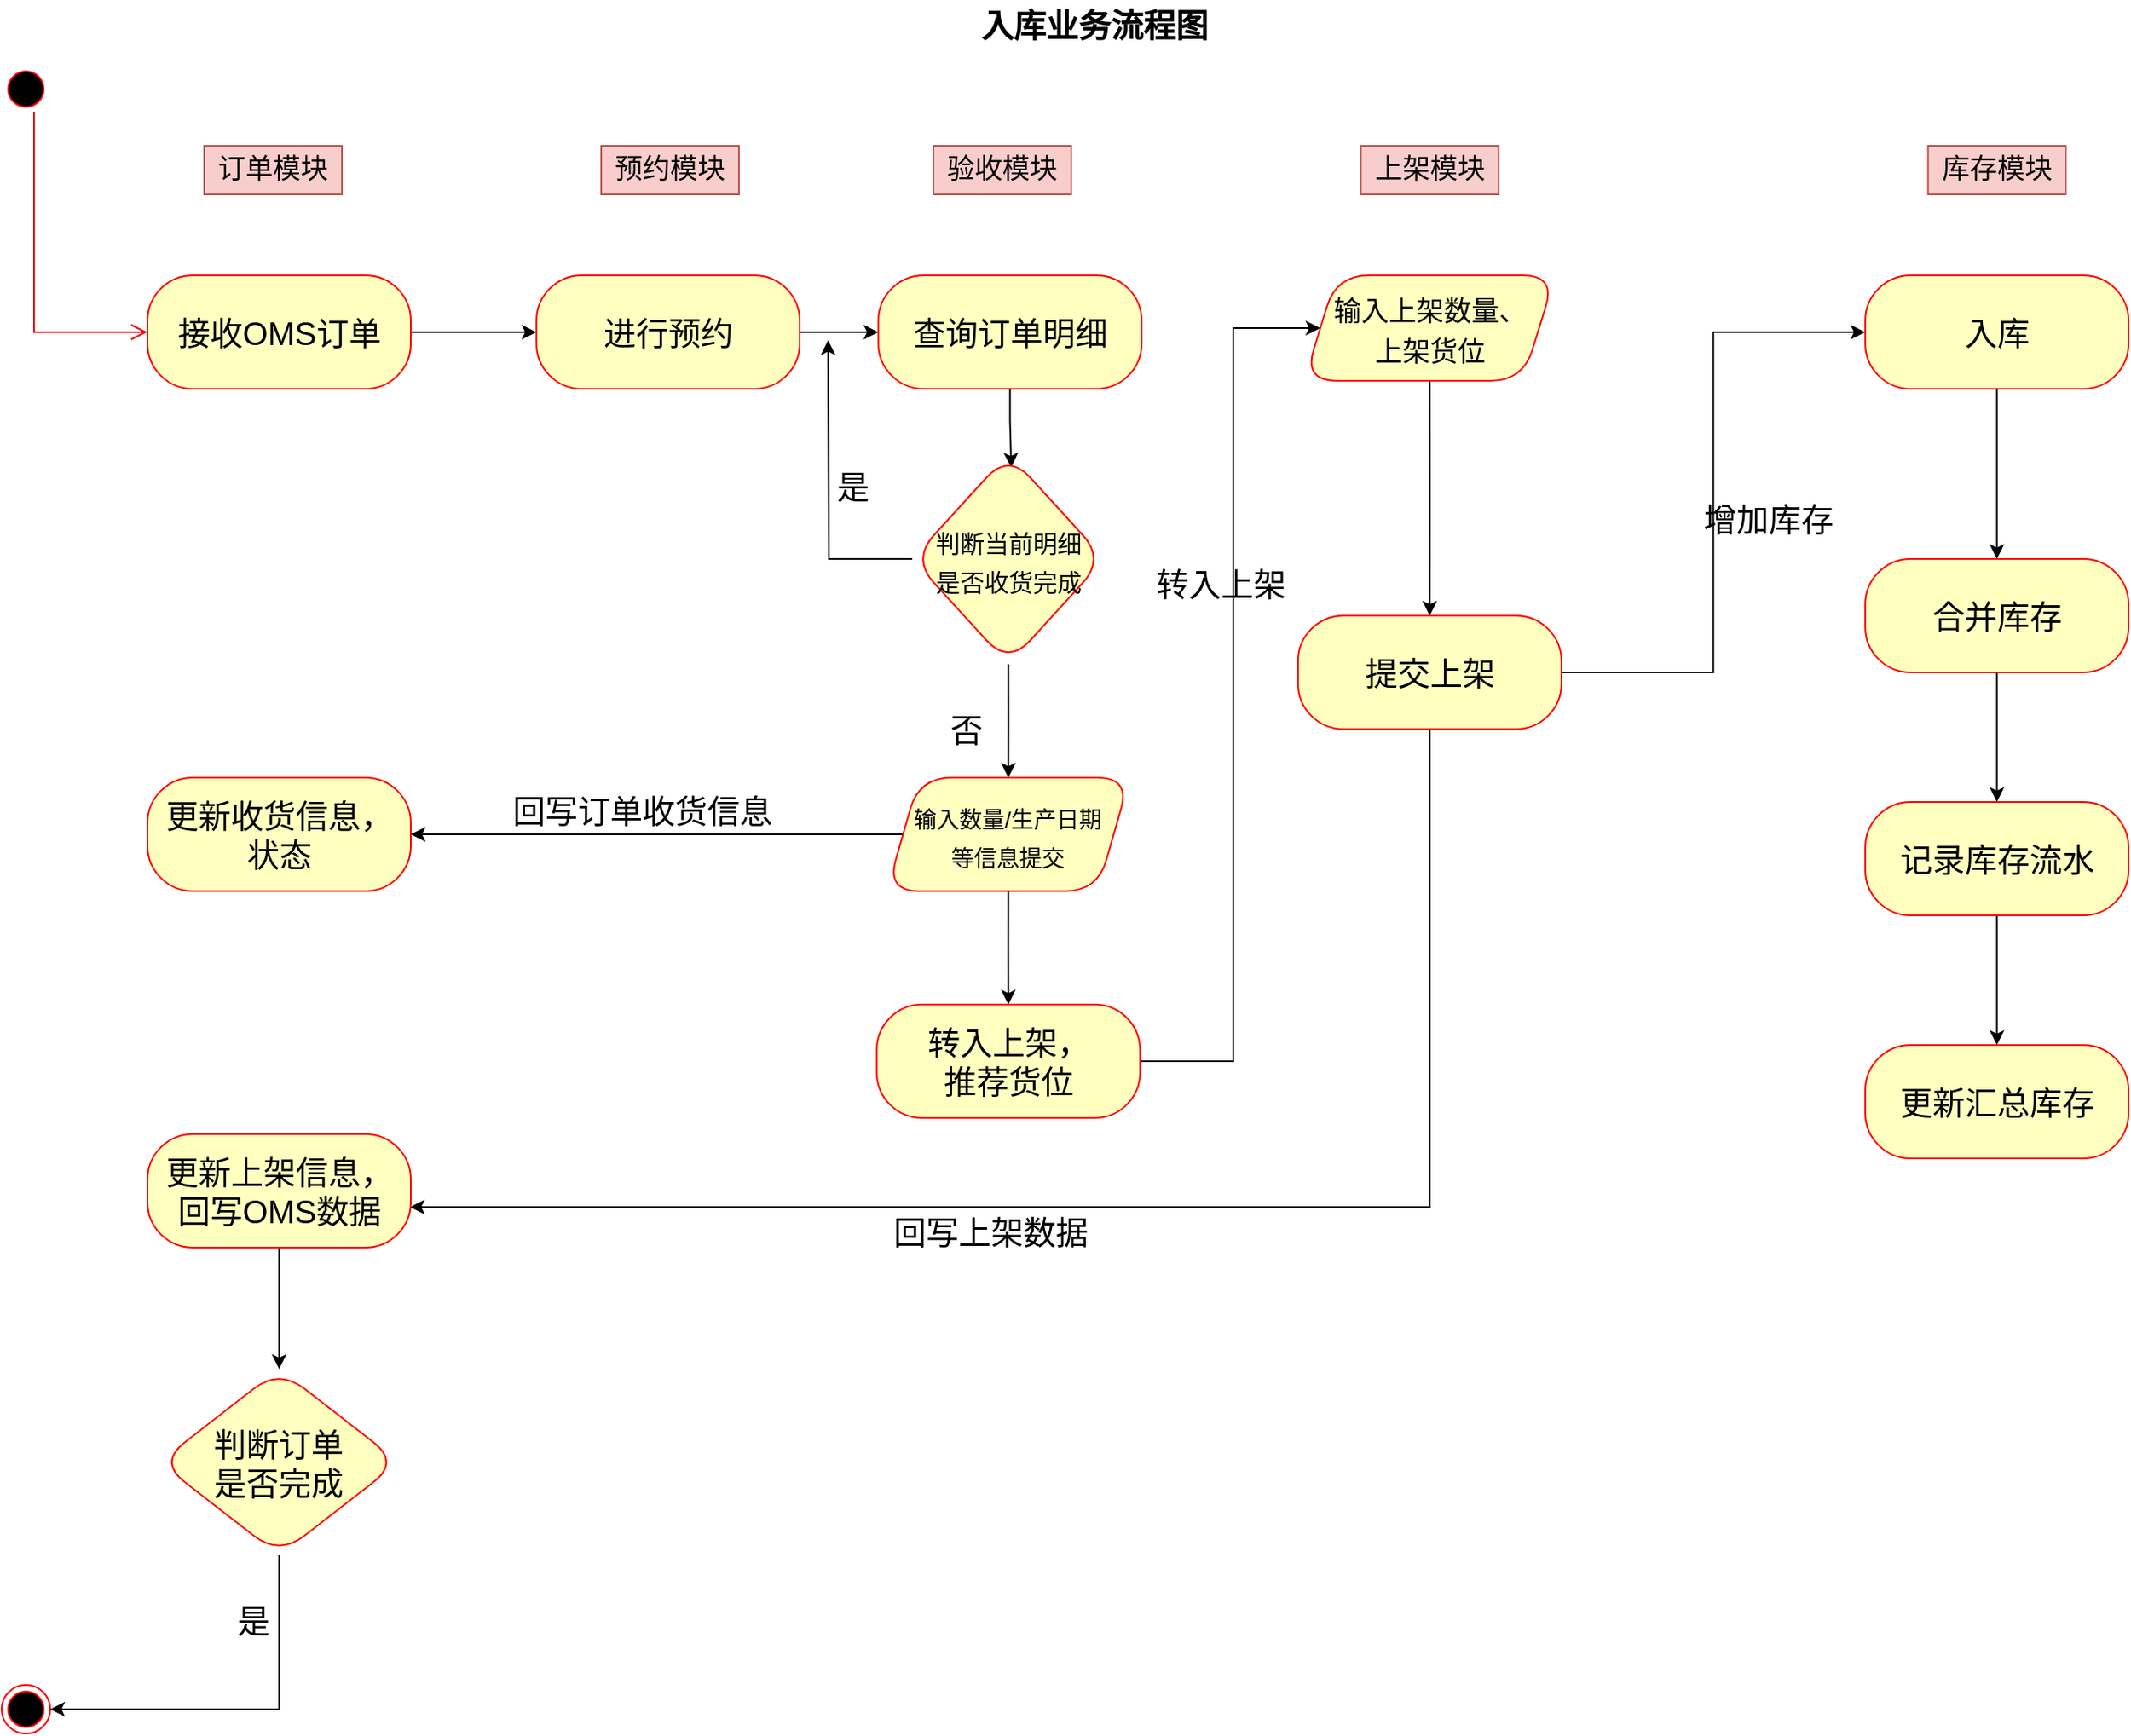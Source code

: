 <mxfile version="15.9.4" type="github">
  <diagram id="fIiXSZL2rTSmxZ8gm_aO" name="Page-1">
    <mxGraphModel dx="1713" dy="1129" grid="1" gridSize="10" guides="1" tooltips="1" connect="1" arrows="1" fold="1" page="1" pageScale="1" pageWidth="827" pageHeight="1169" math="0" shadow="0">
      <root>
        <mxCell id="0" />
        <mxCell id="1" parent="0" />
        <mxCell id="EC653Ei61_t5FoVVHQ31-1" value="入库业务流程图" style="text;html=1;strokeColor=none;fillColor=none;align=center;verticalAlign=middle;whiteSpace=wrap;rounded=0;fontSize=20;fontStyle=1" vertex="1" parent="1">
          <mxGeometry x="630" y="20" width="169" height="30" as="geometry" />
        </mxCell>
        <mxCell id="EC653Ei61_t5FoVVHQ31-3" value="" style="ellipse;html=1;shape=startState;fillColor=#000000;strokeColor=#ff0000;fontSize=20;" vertex="1" parent="1">
          <mxGeometry x="40" y="60" width="30" height="30" as="geometry" />
        </mxCell>
        <mxCell id="EC653Ei61_t5FoVVHQ31-4" value="" style="edgeStyle=orthogonalEdgeStyle;html=1;verticalAlign=bottom;endArrow=open;endSize=8;strokeColor=#ff0000;rounded=0;fontSize=20;entryX=0;entryY=0.5;entryDx=0;entryDy=0;" edge="1" source="EC653Ei61_t5FoVVHQ31-3" parent="1" target="EC653Ei61_t5FoVVHQ31-9">
          <mxGeometry relative="1" as="geometry">
            <mxPoint x="85" y="220" as="targetPoint" />
            <Array as="points">
              <mxPoint x="60" y="225" />
            </Array>
          </mxGeometry>
        </mxCell>
        <mxCell id="EC653Ei61_t5FoVVHQ31-12" value="" style="edgeStyle=orthogonalEdgeStyle;rounded=0;orthogonalLoop=1;jettySize=auto;html=1;fontSize=20;" edge="1" parent="1" source="EC653Ei61_t5FoVVHQ31-9" target="EC653Ei61_t5FoVVHQ31-11">
          <mxGeometry relative="1" as="geometry" />
        </mxCell>
        <mxCell id="EC653Ei61_t5FoVVHQ31-9" value="&lt;font style=&quot;font-size: 20px&quot;&gt;接收OMS订单&lt;/font&gt;" style="rounded=1;whiteSpace=wrap;html=1;arcSize=40;fontColor=#000000;fillColor=#ffffc0;strokeColor=#ff0000;fontSize=20;" vertex="1" parent="1">
          <mxGeometry x="130" y="190" width="162.5" height="70" as="geometry" />
        </mxCell>
        <mxCell id="EC653Ei61_t5FoVVHQ31-14" value="" style="edgeStyle=orthogonalEdgeStyle;rounded=0;orthogonalLoop=1;jettySize=auto;html=1;fontSize=20;" edge="1" parent="1" source="EC653Ei61_t5FoVVHQ31-11" target="EC653Ei61_t5FoVVHQ31-13">
          <mxGeometry relative="1" as="geometry" />
        </mxCell>
        <mxCell id="EC653Ei61_t5FoVVHQ31-11" value="&lt;font style=&quot;font-size: 20px&quot;&gt;进行预约&lt;/font&gt;" style="rounded=1;whiteSpace=wrap;html=1;arcSize=40;fontColor=#000000;fillColor=#ffffc0;strokeColor=#ff0000;fontSize=20;" vertex="1" parent="1">
          <mxGeometry x="370" y="190" width="162.5" height="70" as="geometry" />
        </mxCell>
        <mxCell id="EC653Ei61_t5FoVVHQ31-22" value="" style="edgeStyle=orthogonalEdgeStyle;rounded=0;orthogonalLoop=1;jettySize=auto;html=1;fontSize=20;fontColor=none;entryX=0.515;entryY=0.065;entryDx=0;entryDy=0;entryPerimeter=0;" edge="1" parent="1" source="EC653Ei61_t5FoVVHQ31-13" target="EC653Ei61_t5FoVVHQ31-21">
          <mxGeometry relative="1" as="geometry" />
        </mxCell>
        <mxCell id="EC653Ei61_t5FoVVHQ31-13" value="&lt;font style=&quot;font-size: 20px&quot;&gt;查询订单明细&lt;/font&gt;" style="rounded=1;whiteSpace=wrap;html=1;arcSize=40;fontColor=#000000;fillColor=#ffffc0;strokeColor=#ff0000;fontSize=20;" vertex="1" parent="1">
          <mxGeometry x="581" y="190" width="162.5" height="70" as="geometry" />
        </mxCell>
        <mxCell id="EC653Ei61_t5FoVVHQ31-15" value="" style="ellipse;html=1;shape=endState;fillColor=#000000;strokeColor=#ff0000;fontSize=20;" vertex="1" parent="1">
          <mxGeometry x="40" y="1060" width="30" height="30" as="geometry" />
        </mxCell>
        <mxCell id="EC653Ei61_t5FoVVHQ31-23" style="edgeStyle=orthogonalEdgeStyle;rounded=0;orthogonalLoop=1;jettySize=auto;html=1;fontSize=13;fontColor=none;exitX=0.5;exitY=1;exitDx=0;exitDy=0;entryX=0.5;entryY=0;entryDx=0;entryDy=0;" edge="1" parent="1" source="EC653Ei61_t5FoVVHQ31-21" target="EC653Ei61_t5FoVVHQ31-57">
          <mxGeometry relative="1" as="geometry">
            <mxPoint x="661.25" y="500" as="targetPoint" />
          </mxGeometry>
        </mxCell>
        <mxCell id="EC653Ei61_t5FoVVHQ31-25" style="edgeStyle=orthogonalEdgeStyle;rounded=0;orthogonalLoop=1;jettySize=auto;html=1;fontSize=13;fontColor=none;" edge="1" parent="1" source="EC653Ei61_t5FoVVHQ31-21">
          <mxGeometry relative="1" as="geometry">
            <mxPoint x="550" y="230" as="targetPoint" />
          </mxGeometry>
        </mxCell>
        <mxCell id="EC653Ei61_t5FoVVHQ31-21" value="&lt;font style=&quot;font-size: 15px&quot;&gt;判断当前明细&lt;br&gt;是否收货完成&lt;/font&gt;" style="rhombus;whiteSpace=wrap;html=1;fontSize=20;fillColor=#ffffc0;strokeColor=#ff0000;fontColor=#000000;rounded=1;arcSize=40;" vertex="1" parent="1">
          <mxGeometry x="601.88" y="300" width="118.75" height="130" as="geometry" />
        </mxCell>
        <mxCell id="EC653Ei61_t5FoVVHQ31-24" value="&lt;font style=&quot;font-size: 20px&quot;&gt;否&lt;/font&gt;" style="text;html=1;align=center;verticalAlign=middle;resizable=0;points=[];autosize=1;strokeColor=none;fillColor=none;fontSize=13;fontColor=none;" vertex="1" parent="1">
          <mxGeometry x="615" y="460" width="40" height="20" as="geometry" />
        </mxCell>
        <mxCell id="EC653Ei61_t5FoVVHQ31-26" value="&lt;font style=&quot;font-size: 20px&quot;&gt;是&lt;/font&gt;" style="text;html=1;align=center;verticalAlign=middle;resizable=0;points=[];autosize=1;strokeColor=none;fillColor=none;fontSize=13;fontColor=none;" vertex="1" parent="1">
          <mxGeometry x="545" y="310" width="40" height="20" as="geometry" />
        </mxCell>
        <mxCell id="EC653Ei61_t5FoVVHQ31-34" style="edgeStyle=orthogonalEdgeStyle;rounded=0;orthogonalLoop=1;jettySize=auto;html=1;fontSize=14;fontColor=none;entryX=0.5;entryY=0;entryDx=0;entryDy=0;exitX=0.5;exitY=1;exitDx=0;exitDy=0;" edge="1" parent="1" source="EC653Ei61_t5FoVVHQ31-57" target="EC653Ei61_t5FoVVHQ31-35">
          <mxGeometry relative="1" as="geometry">
            <mxPoint x="661.25" y="630" as="targetPoint" />
            <mxPoint x="661.3" y="570" as="sourcePoint" />
          </mxGeometry>
        </mxCell>
        <mxCell id="EC653Ei61_t5FoVVHQ31-39" style="edgeStyle=orthogonalEdgeStyle;rounded=0;orthogonalLoop=1;jettySize=auto;html=1;entryX=1;entryY=0.5;entryDx=0;entryDy=0;fontSize=14;fontColor=none;exitX=0;exitY=0.5;exitDx=0;exitDy=0;" edge="1" parent="1" source="EC653Ei61_t5FoVVHQ31-57" target="EC653Ei61_t5FoVVHQ31-36">
          <mxGeometry relative="1" as="geometry">
            <mxPoint x="580" y="535" as="sourcePoint" />
          </mxGeometry>
        </mxCell>
        <mxCell id="EC653Ei61_t5FoVVHQ31-41" style="edgeStyle=orthogonalEdgeStyle;rounded=0;orthogonalLoop=1;jettySize=auto;html=1;fontSize=14;fontColor=none;exitX=0.5;exitY=1;exitDx=0;exitDy=0;" edge="1" parent="1" source="EC653Ei61_t5FoVVHQ31-59">
          <mxGeometry relative="1" as="geometry">
            <mxPoint x="921.25" y="400" as="targetPoint" />
            <mxPoint x="921.3" y="260" as="sourcePoint" />
          </mxGeometry>
        </mxCell>
        <mxCell id="EC653Ei61_t5FoVVHQ31-31" value="&lt;font style=&quot;font-size: 20px&quot;&gt;转入上架&lt;/font&gt;" style="text;html=1;align=center;verticalAlign=middle;resizable=0;points=[];autosize=1;strokeColor=none;fillColor=none;fontSize=14;fontColor=none;" vertex="1" parent="1">
          <mxGeometry x="742" y="365" width="100" height="30" as="geometry" />
        </mxCell>
        <mxCell id="EC653Ei61_t5FoVVHQ31-60" style="edgeStyle=orthogonalEdgeStyle;rounded=0;orthogonalLoop=1;jettySize=auto;html=1;entryX=0;entryY=0.5;entryDx=0;entryDy=0;fontSize=14;fontColor=none;" edge="1" parent="1" source="EC653Ei61_t5FoVVHQ31-35" target="EC653Ei61_t5FoVVHQ31-59">
          <mxGeometry relative="1" as="geometry">
            <Array as="points">
              <mxPoint x="800" y="675" />
              <mxPoint x="800" y="223" />
            </Array>
          </mxGeometry>
        </mxCell>
        <mxCell id="EC653Ei61_t5FoVVHQ31-35" value="&lt;font style=&quot;font-size: 20px&quot;&gt;转入上架，&lt;br&gt;推荐货位&lt;/font&gt;" style="rounded=1;whiteSpace=wrap;html=1;arcSize=40;fontColor=#000000;fillColor=#ffffc0;strokeColor=#ff0000;fontSize=20;" vertex="1" parent="1">
          <mxGeometry x="580" y="640" width="162.5" height="70" as="geometry" />
        </mxCell>
        <mxCell id="EC653Ei61_t5FoVVHQ31-36" value="&lt;font style=&quot;font-size: 20px&quot;&gt;更新收货信息，&lt;br&gt;状态&lt;/font&gt;" style="rounded=1;whiteSpace=wrap;html=1;arcSize=40;fontColor=#000000;fillColor=#ffffc0;strokeColor=#ff0000;fontSize=20;" vertex="1" parent="1">
          <mxGeometry x="130" y="500" width="162.5" height="70" as="geometry" />
        </mxCell>
        <mxCell id="EC653Ei61_t5FoVVHQ31-40" value="&lt;font style=&quot;font-size: 20px&quot;&gt;回写订单收货信息&lt;/font&gt;" style="text;html=1;align=center;verticalAlign=middle;resizable=0;points=[];autosize=1;strokeColor=none;fillColor=none;fontSize=14;fontColor=none;" vertex="1" parent="1">
          <mxGeometry x="345" y="505" width="180" height="30" as="geometry" />
        </mxCell>
        <mxCell id="EC653Ei61_t5FoVVHQ31-43" style="edgeStyle=orthogonalEdgeStyle;rounded=0;orthogonalLoop=1;jettySize=auto;html=1;fontSize=14;fontColor=none;entryX=0;entryY=0.5;entryDx=0;entryDy=0;" edge="1" parent="1" source="EC653Ei61_t5FoVVHQ31-42" target="EC653Ei61_t5FoVVHQ31-44">
          <mxGeometry relative="1" as="geometry">
            <mxPoint x="1160" y="220" as="targetPoint" />
          </mxGeometry>
        </mxCell>
        <mxCell id="EC653Ei61_t5FoVVHQ31-45" style="edgeStyle=orthogonalEdgeStyle;rounded=0;orthogonalLoop=1;jettySize=auto;html=1;fontSize=14;fontColor=none;entryX=0.997;entryY=0.643;entryDx=0;entryDy=0;entryPerimeter=0;" edge="1" parent="1" source="EC653Ei61_t5FoVVHQ31-42" target="EC653Ei61_t5FoVVHQ31-46">
          <mxGeometry relative="1" as="geometry">
            <mxPoint x="970" y="770" as="targetPoint" />
            <Array as="points">
              <mxPoint x="921" y="765" />
            </Array>
          </mxGeometry>
        </mxCell>
        <mxCell id="EC653Ei61_t5FoVVHQ31-42" value="&lt;font&gt;&lt;font style=&quot;font-size: 20px&quot;&gt;提交上架&lt;/font&gt;&lt;br&gt;&lt;/font&gt;" style="rounded=1;whiteSpace=wrap;html=1;arcSize=40;fontColor=#000000;fillColor=#ffffc0;strokeColor=#ff0000;fontSize=20;" vertex="1" parent="1">
          <mxGeometry x="840" y="400" width="162.5" height="70" as="geometry" />
        </mxCell>
        <mxCell id="EC653Ei61_t5FoVVHQ31-82" value="" style="edgeStyle=orthogonalEdgeStyle;rounded=0;orthogonalLoop=1;jettySize=auto;html=1;fontSize=17;fontColor=none;entryX=0.5;entryY=0;entryDx=0;entryDy=0;" edge="1" parent="1" source="EC653Ei61_t5FoVVHQ31-44" target="EC653Ei61_t5FoVVHQ31-87">
          <mxGeometry relative="1" as="geometry">
            <mxPoint x="1281" y="350" as="targetPoint" />
          </mxGeometry>
        </mxCell>
        <mxCell id="EC653Ei61_t5FoVVHQ31-44" value="&lt;font&gt;&lt;font style=&quot;font-size: 20px&quot;&gt;入库&lt;/font&gt;&lt;br&gt;&lt;/font&gt;" style="rounded=1;whiteSpace=wrap;html=1;arcSize=40;fontColor=#000000;fillColor=#ffffc0;strokeColor=#ff0000;fontSize=20;" vertex="1" parent="1">
          <mxGeometry x="1190" y="190" width="162.5" height="70" as="geometry" />
        </mxCell>
        <mxCell id="EC653Ei61_t5FoVVHQ31-64" value="" style="edgeStyle=orthogonalEdgeStyle;rounded=0;orthogonalLoop=1;jettySize=auto;html=1;fontSize=14;fontColor=none;" edge="1" parent="1" source="EC653Ei61_t5FoVVHQ31-46" target="EC653Ei61_t5FoVVHQ31-63">
          <mxGeometry relative="1" as="geometry" />
        </mxCell>
        <mxCell id="EC653Ei61_t5FoVVHQ31-46" value="&lt;font style=&quot;font-size: 20px&quot;&gt;更新上架信息，&lt;br&gt;回写OMS数据&lt;br&gt;&lt;/font&gt;" style="rounded=1;whiteSpace=wrap;html=1;arcSize=40;fontColor=#000000;fillColor=#ffffc0;strokeColor=#ff0000;fontSize=20;" vertex="1" parent="1">
          <mxGeometry x="130" y="720" width="162.5" height="70" as="geometry" />
        </mxCell>
        <mxCell id="EC653Ei61_t5FoVVHQ31-49" value="&lt;font style=&quot;font-size: 20px&quot;&gt;回写上架数据&lt;/font&gt;" style="text;html=1;align=center;verticalAlign=middle;resizable=0;points=[];autosize=1;strokeColor=none;fillColor=none;fontSize=14;fontColor=none;" vertex="1" parent="1">
          <mxGeometry x="580" y="765" width="140" height="30" as="geometry" />
        </mxCell>
        <mxCell id="EC653Ei61_t5FoVVHQ31-57" value="&lt;span style=&quot;font-size: 14px&quot;&gt;输入数量/生产日期&lt;br&gt;等信息&lt;/span&gt;&lt;span style=&quot;font-size: 14px&quot;&gt;提交&lt;/span&gt;" style="shape=parallelogram;perimeter=parallelogramPerimeter;whiteSpace=wrap;html=1;fixedSize=1;fontSize=20;fillColor=#ffffc0;strokeColor=#ff0000;fontColor=#000000;rounded=1;arcSize=40;" vertex="1" parent="1">
          <mxGeometry x="586.24" y="500" width="150" height="70" as="geometry" />
        </mxCell>
        <mxCell id="EC653Ei61_t5FoVVHQ31-59" value="&lt;span style=&quot;font-size: 17px&quot;&gt;输入上架数量、&lt;br&gt;上架货位&lt;/span&gt;" style="shape=parallelogram;perimeter=parallelogramPerimeter;whiteSpace=wrap;html=1;fixedSize=1;fontSize=20;fillColor=#ffffc0;strokeColor=#ff0000;fontColor=#000000;rounded=1;arcSize=40;" vertex="1" parent="1">
          <mxGeometry x="843.75" y="190" width="155" height="65" as="geometry" />
        </mxCell>
        <mxCell id="EC653Ei61_t5FoVVHQ31-61" value="&lt;font style=&quot;font-size: 20px&quot;&gt;增加库存&lt;/font&gt;" style="text;html=1;align=center;verticalAlign=middle;resizable=0;points=[];autosize=1;strokeColor=none;fillColor=none;fontSize=14;fontColor=none;" vertex="1" parent="1">
          <mxGeometry x="1080" y="325" width="100" height="30" as="geometry" />
        </mxCell>
        <mxCell id="EC653Ei61_t5FoVVHQ31-75" style="edgeStyle=orthogonalEdgeStyle;rounded=0;orthogonalLoop=1;jettySize=auto;html=1;entryX=1;entryY=0.5;entryDx=0;entryDy=0;fontSize=14;fontColor=none;" edge="1" parent="1" source="EC653Ei61_t5FoVVHQ31-63" target="EC653Ei61_t5FoVVHQ31-15">
          <mxGeometry relative="1" as="geometry">
            <Array as="points">
              <mxPoint x="211" y="1075" />
            </Array>
          </mxGeometry>
        </mxCell>
        <mxCell id="EC653Ei61_t5FoVVHQ31-63" value="&lt;font style=&quot;font-size: 20px&quot;&gt;判断订单&lt;br&gt;是否完成&lt;/font&gt;" style="rhombus;whiteSpace=wrap;html=1;fontSize=20;fillColor=#ffffc0;strokeColor=#ff0000;fontColor=#000000;rounded=1;arcSize=40;" vertex="1" parent="1">
          <mxGeometry x="137.19" y="865" width="148.12" height="115" as="geometry" />
        </mxCell>
        <mxCell id="EC653Ei61_t5FoVVHQ31-67" value="&lt;font style=&quot;font-size: 20px&quot;&gt;是&lt;/font&gt;" style="text;html=1;align=center;verticalAlign=middle;resizable=0;points=[];autosize=1;strokeColor=none;fillColor=none;fontSize=14;fontColor=none;" vertex="1" parent="1">
          <mxGeometry x="175" y="1005" width="40" height="30" as="geometry" />
        </mxCell>
        <mxCell id="EC653Ei61_t5FoVVHQ31-76" value="&lt;font style=&quot;font-size: 17px&quot;&gt;订单模块&lt;/font&gt;" style="text;html=1;strokeColor=#b85450;fillColor=#f8cecc;align=center;verticalAlign=middle;whiteSpace=wrap;rounded=0;fontSize=14;" vertex="1" parent="1">
          <mxGeometry x="165" y="110" width="85" height="30" as="geometry" />
        </mxCell>
        <mxCell id="EC653Ei61_t5FoVVHQ31-77" value="&lt;font style=&quot;font-size: 17px&quot;&gt;预约模块&lt;/font&gt;" style="text;html=1;strokeColor=#b85450;fillColor=#f8cecc;align=center;verticalAlign=middle;whiteSpace=wrap;rounded=0;fontSize=14;" vertex="1" parent="1">
          <mxGeometry x="410" y="110" width="85" height="30" as="geometry" />
        </mxCell>
        <mxCell id="EC653Ei61_t5FoVVHQ31-78" value="&lt;font style=&quot;font-size: 17px&quot;&gt;验收模块&lt;/font&gt;" style="text;html=1;strokeColor=#b85450;fillColor=#f8cecc;align=center;verticalAlign=middle;whiteSpace=wrap;rounded=0;fontSize=14;" vertex="1" parent="1">
          <mxGeometry x="615" y="110" width="85" height="30" as="geometry" />
        </mxCell>
        <mxCell id="EC653Ei61_t5FoVVHQ31-79" value="&lt;font style=&quot;font-size: 17px&quot;&gt;上架模块&lt;/font&gt;" style="text;html=1;strokeColor=#b85450;fillColor=#f8cecc;align=center;verticalAlign=middle;whiteSpace=wrap;rounded=0;fontSize=14;" vertex="1" parent="1">
          <mxGeometry x="878.75" y="110" width="85" height="30" as="geometry" />
        </mxCell>
        <mxCell id="EC653Ei61_t5FoVVHQ31-80" value="&lt;font style=&quot;font-size: 17px&quot;&gt;库存模块&lt;/font&gt;" style="text;html=1;strokeColor=#b85450;fillColor=#f8cecc;align=center;verticalAlign=middle;whiteSpace=wrap;rounded=0;fontSize=14;" vertex="1" parent="1">
          <mxGeometry x="1228.75" y="110" width="85" height="30" as="geometry" />
        </mxCell>
        <mxCell id="EC653Ei61_t5FoVVHQ31-91" value="" style="edgeStyle=orthogonalEdgeStyle;rounded=0;orthogonalLoop=1;jettySize=auto;html=1;fontSize=20;fontColor=none;" edge="1" parent="1" source="EC653Ei61_t5FoVVHQ31-87" target="EC653Ei61_t5FoVVHQ31-90">
          <mxGeometry relative="1" as="geometry" />
        </mxCell>
        <mxCell id="EC653Ei61_t5FoVVHQ31-87" value="&lt;font&gt;&lt;font style=&quot;font-size: 20px&quot;&gt;合并库存&lt;/font&gt;&lt;br&gt;&lt;/font&gt;" style="rounded=1;whiteSpace=wrap;html=1;arcSize=40;fontColor=#000000;fillColor=#ffffc0;strokeColor=#ff0000;fontSize=20;" vertex="1" parent="1">
          <mxGeometry x="1190" y="365" width="162.5" height="70" as="geometry" />
        </mxCell>
        <mxCell id="EC653Ei61_t5FoVVHQ31-93" value="" style="edgeStyle=orthogonalEdgeStyle;rounded=0;orthogonalLoop=1;jettySize=auto;html=1;fontSize=20;fontColor=none;" edge="1" parent="1" source="EC653Ei61_t5FoVVHQ31-90" target="EC653Ei61_t5FoVVHQ31-92">
          <mxGeometry relative="1" as="geometry" />
        </mxCell>
        <mxCell id="EC653Ei61_t5FoVVHQ31-90" value="&lt;font&gt;&lt;font style=&quot;font-size: 20px&quot;&gt;记录库存流水&lt;/font&gt;&lt;br&gt;&lt;/font&gt;" style="rounded=1;whiteSpace=wrap;html=1;arcSize=40;fontColor=#000000;fillColor=#ffffc0;strokeColor=#ff0000;fontSize=20;" vertex="1" parent="1">
          <mxGeometry x="1190" y="515" width="162.5" height="70" as="geometry" />
        </mxCell>
        <mxCell id="EC653Ei61_t5FoVVHQ31-92" value="&lt;font&gt;&lt;font style=&quot;font-size: 20px&quot;&gt;更新汇总库存&lt;/font&gt;&lt;br&gt;&lt;/font&gt;" style="rounded=1;whiteSpace=wrap;html=1;arcSize=40;fontColor=#000000;fillColor=#ffffc0;strokeColor=#ff0000;fontSize=20;" vertex="1" parent="1">
          <mxGeometry x="1190" y="665" width="162.5" height="70" as="geometry" />
        </mxCell>
      </root>
    </mxGraphModel>
  </diagram>
</mxfile>
